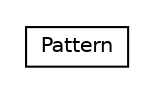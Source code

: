 #!/usr/local/bin/dot
#
# Class diagram 
# Generated by UMLGraph version R5_6-24-gf6e263 (http://www.umlgraph.org/)
#

digraph G {
	edge [fontname="Helvetica",fontsize=10,labelfontname="Helvetica",labelfontsize=10];
	node [fontname="Helvetica",fontsize=10,shape=plaintext];
	nodesep=0.25;
	ranksep=0.5;
	// org.universAAL.support.utils.context.Pattern
	c288692 [label=<<table title="org.universAAL.support.utils.context.Pattern" border="0" cellborder="1" cellspacing="0" cellpadding="2" port="p" href="./Pattern.html">
		<tr><td><table border="0" cellspacing="0" cellpadding="1">
<tr><td align="center" balign="center"> Pattern </td></tr>
		</table></td></tr>
		</table>>, URL="./Pattern.html", fontname="Helvetica", fontcolor="black", fontsize=10.0];
}

